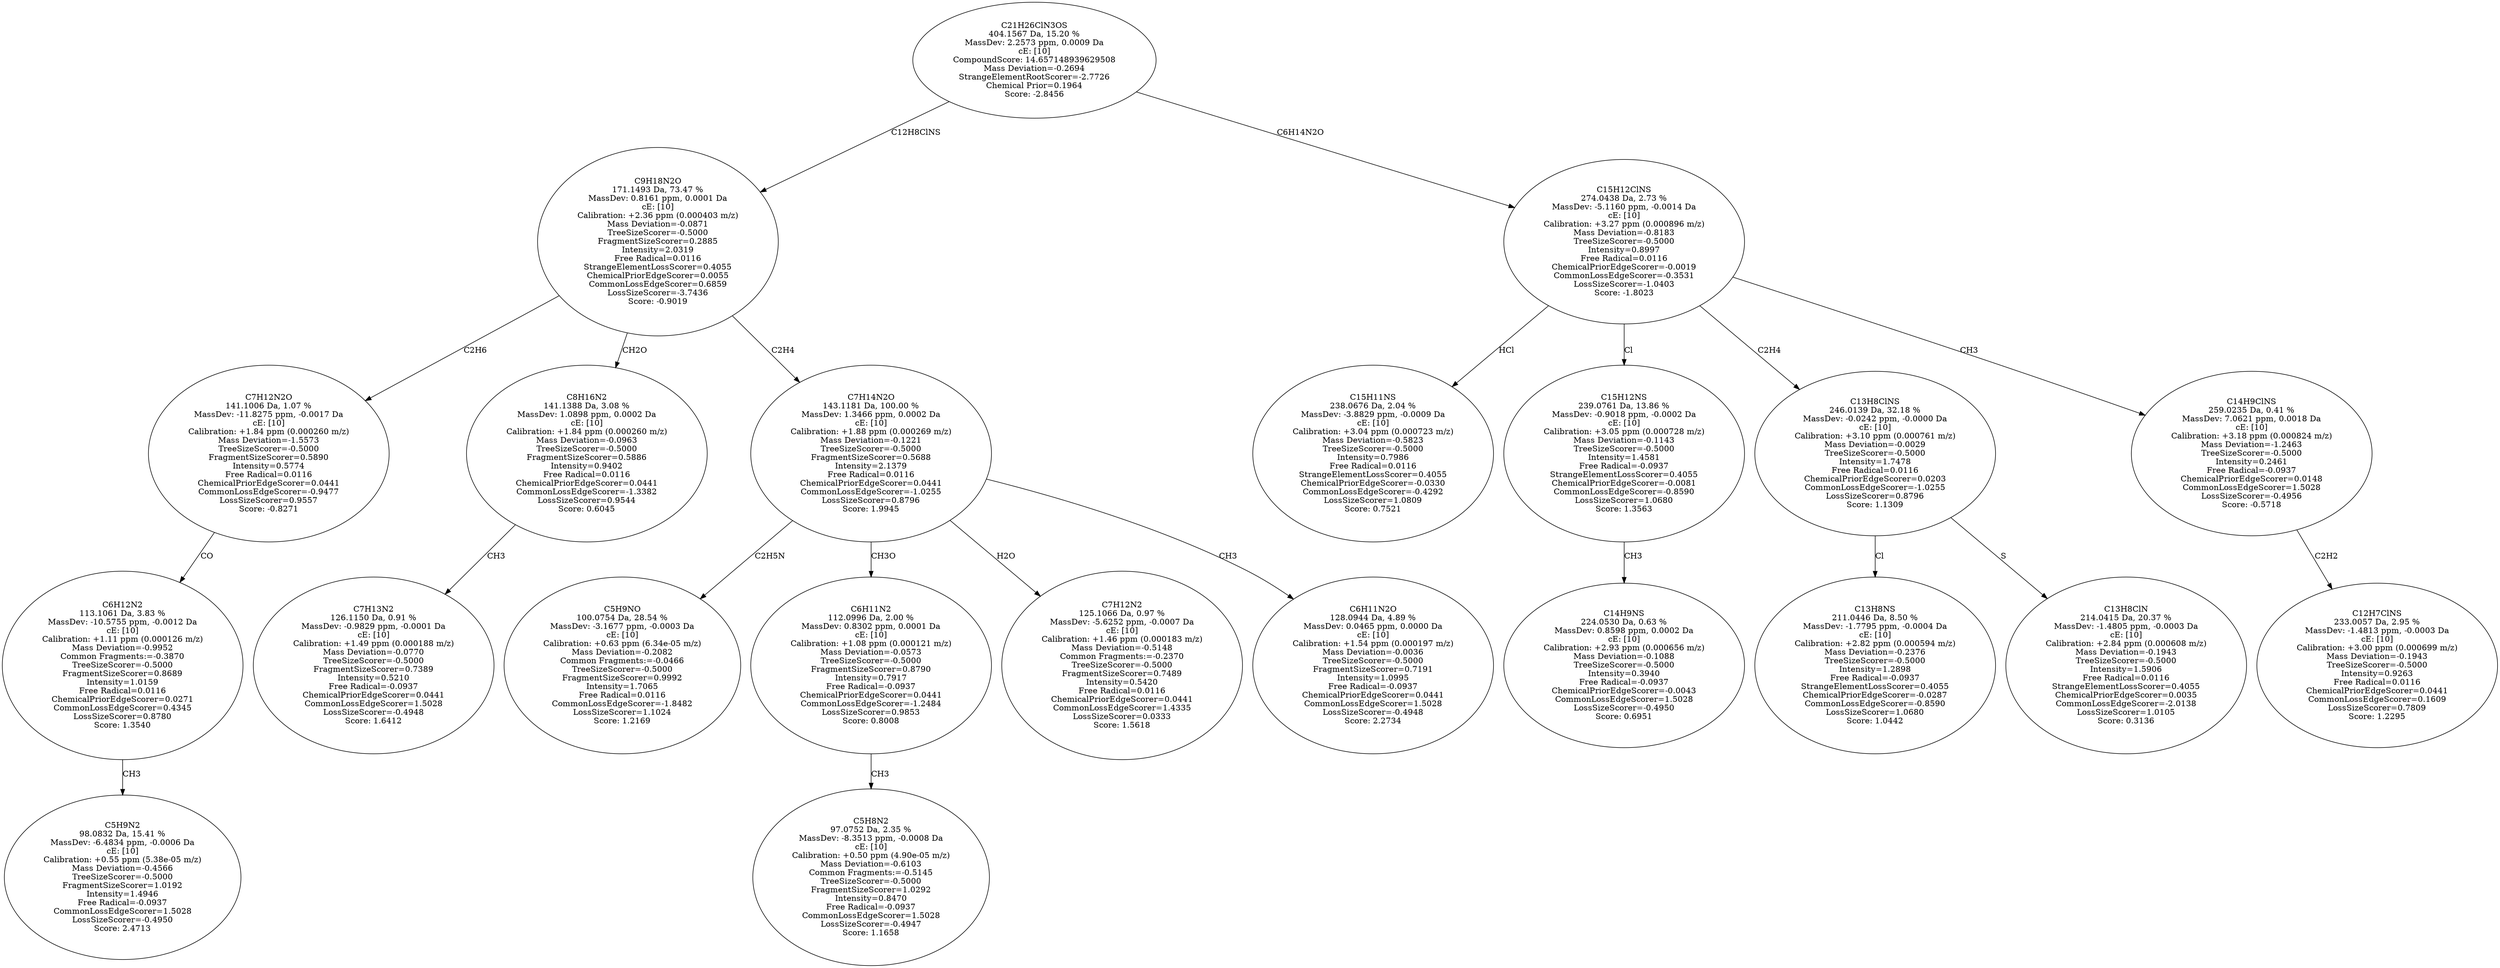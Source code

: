 strict digraph {
v1 [label="C5H9N2\n98.0832 Da, 15.41 %\nMassDev: -6.4834 ppm, -0.0006 Da\ncE: [10]\nCalibration: +0.55 ppm (5.38e-05 m/z)\nMass Deviation=-0.4566\nTreeSizeScorer=-0.5000\nFragmentSizeScorer=1.0192\nIntensity=1.4946\nFree Radical=-0.0937\nCommonLossEdgeScorer=1.5028\nLossSizeScorer=-0.4950\nScore: 2.4713"];
v2 [label="C6H12N2\n113.1061 Da, 3.83 %\nMassDev: -10.5755 ppm, -0.0012 Da\ncE: [10]\nCalibration: +1.11 ppm (0.000126 m/z)\nMass Deviation=-0.9952\nCommon Fragments:=-0.3870\nTreeSizeScorer=-0.5000\nFragmentSizeScorer=0.8689\nIntensity=1.0159\nFree Radical=0.0116\nChemicalPriorEdgeScorer=0.0271\nCommonLossEdgeScorer=0.4345\nLossSizeScorer=0.8780\nScore: 1.3540"];
v3 [label="C7H12N2O\n141.1006 Da, 1.07 %\nMassDev: -11.8275 ppm, -0.0017 Da\ncE: [10]\nCalibration: +1.84 ppm (0.000260 m/z)\nMass Deviation=-1.5573\nTreeSizeScorer=-0.5000\nFragmentSizeScorer=0.5890\nIntensity=0.5774\nFree Radical=0.0116\nChemicalPriorEdgeScorer=0.0441\nCommonLossEdgeScorer=-0.9477\nLossSizeScorer=0.9557\nScore: -0.8271"];
v4 [label="C7H13N2\n126.1150 Da, 0.91 %\nMassDev: -0.9829 ppm, -0.0001 Da\ncE: [10]\nCalibration: +1.49 ppm (0.000188 m/z)\nMass Deviation=-0.0770\nTreeSizeScorer=-0.5000\nFragmentSizeScorer=0.7389\nIntensity=0.5210\nFree Radical=-0.0937\nChemicalPriorEdgeScorer=0.0441\nCommonLossEdgeScorer=1.5028\nLossSizeScorer=-0.4948\nScore: 1.6412"];
v5 [label="C8H16N2\n141.1388 Da, 3.08 %\nMassDev: 1.0898 ppm, 0.0002 Da\ncE: [10]\nCalibration: +1.84 ppm (0.000260 m/z)\nMass Deviation=-0.0963\nTreeSizeScorer=-0.5000\nFragmentSizeScorer=0.5886\nIntensity=0.9402\nFree Radical=0.0116\nChemicalPriorEdgeScorer=0.0441\nCommonLossEdgeScorer=-1.3382\nLossSizeScorer=0.9544\nScore: 0.6045"];
v6 [label="C5H9NO\n100.0754 Da, 28.54 %\nMassDev: -3.1677 ppm, -0.0003 Da\ncE: [10]\nCalibration: +0.63 ppm (6.34e-05 m/z)\nMass Deviation=-0.2082\nCommon Fragments:=-0.0466\nTreeSizeScorer=-0.5000\nFragmentSizeScorer=0.9992\nIntensity=1.7065\nFree Radical=0.0116\nCommonLossEdgeScorer=-1.8482\nLossSizeScorer=1.1024\nScore: 1.2169"];
v7 [label="C5H8N2\n97.0752 Da, 2.35 %\nMassDev: -8.3513 ppm, -0.0008 Da\ncE: [10]\nCalibration: +0.50 ppm (4.90e-05 m/z)\nMass Deviation=-0.6103\nCommon Fragments:=-0.5145\nTreeSizeScorer=-0.5000\nFragmentSizeScorer=1.0292\nIntensity=0.8470\nFree Radical=-0.0937\nCommonLossEdgeScorer=1.5028\nLossSizeScorer=-0.4947\nScore: 1.1658"];
v8 [label="C6H11N2\n112.0996 Da, 2.00 %\nMassDev: 0.8302 ppm, 0.0001 Da\ncE: [10]\nCalibration: +1.08 ppm (0.000121 m/z)\nMass Deviation=-0.0573\nTreeSizeScorer=-0.5000\nFragmentSizeScorer=0.8790\nIntensity=0.7917\nFree Radical=-0.0937\nChemicalPriorEdgeScorer=0.0441\nCommonLossEdgeScorer=-1.2484\nLossSizeScorer=0.9853\nScore: 0.8008"];
v9 [label="C7H12N2\n125.1066 Da, 0.97 %\nMassDev: -5.6252 ppm, -0.0007 Da\ncE: [10]\nCalibration: +1.46 ppm (0.000183 m/z)\nMass Deviation=-0.5148\nCommon Fragments:=-0.2370\nTreeSizeScorer=-0.5000\nFragmentSizeScorer=0.7489\nIntensity=0.5420\nFree Radical=0.0116\nChemicalPriorEdgeScorer=0.0441\nCommonLossEdgeScorer=1.4335\nLossSizeScorer=0.0333\nScore: 1.5618"];
v10 [label="C6H11N2O\n128.0944 Da, 4.89 %\nMassDev: 0.0465 ppm, 0.0000 Da\ncE: [10]\nCalibration: +1.54 ppm (0.000197 m/z)\nMass Deviation=-0.0036\nTreeSizeScorer=-0.5000\nFragmentSizeScorer=0.7191\nIntensity=1.0995\nFree Radical=-0.0937\nChemicalPriorEdgeScorer=0.0441\nCommonLossEdgeScorer=1.5028\nLossSizeScorer=-0.4948\nScore: 2.2734"];
v11 [label="C7H14N2O\n143.1181 Da, 100.00 %\nMassDev: 1.3466 ppm, 0.0002 Da\ncE: [10]\nCalibration: +1.88 ppm (0.000269 m/z)\nMass Deviation=-0.1221\nTreeSizeScorer=-0.5000\nFragmentSizeScorer=0.5688\nIntensity=2.1379\nFree Radical=0.0116\nChemicalPriorEdgeScorer=0.0441\nCommonLossEdgeScorer=-1.0255\nLossSizeScorer=0.8796\nScore: 1.9945"];
v12 [label="C9H18N2O\n171.1493 Da, 73.47 %\nMassDev: 0.8161 ppm, 0.0001 Da\ncE: [10]\nCalibration: +2.36 ppm (0.000403 m/z)\nMass Deviation=-0.0871\nTreeSizeScorer=-0.5000\nFragmentSizeScorer=0.2885\nIntensity=2.0319\nFree Radical=0.0116\nStrangeElementLossScorer=0.4055\nChemicalPriorEdgeScorer=0.0055\nCommonLossEdgeScorer=0.6859\nLossSizeScorer=-3.7436\nScore: -0.9019"];
v13 [label="C15H11NS\n238.0676 Da, 2.04 %\nMassDev: -3.8829 ppm, -0.0009 Da\ncE: [10]\nCalibration: +3.04 ppm (0.000723 m/z)\nMass Deviation=-0.5823\nTreeSizeScorer=-0.5000\nIntensity=0.7986\nFree Radical=0.0116\nStrangeElementLossScorer=0.4055\nChemicalPriorEdgeScorer=-0.0330\nCommonLossEdgeScorer=-0.4292\nLossSizeScorer=1.0809\nScore: 0.7521"];
v14 [label="C14H9NS\n224.0530 Da, 0.63 %\nMassDev: 0.8598 ppm, 0.0002 Da\ncE: [10]\nCalibration: +2.93 ppm (0.000656 m/z)\nMass Deviation=-0.1088\nTreeSizeScorer=-0.5000\nIntensity=0.3940\nFree Radical=-0.0937\nChemicalPriorEdgeScorer=-0.0043\nCommonLossEdgeScorer=1.5028\nLossSizeScorer=-0.4950\nScore: 0.6951"];
v15 [label="C15H12NS\n239.0761 Da, 13.86 %\nMassDev: -0.9018 ppm, -0.0002 Da\ncE: [10]\nCalibration: +3.05 ppm (0.000728 m/z)\nMass Deviation=-0.1143\nTreeSizeScorer=-0.5000\nIntensity=1.4581\nFree Radical=-0.0937\nStrangeElementLossScorer=0.4055\nChemicalPriorEdgeScorer=-0.0081\nCommonLossEdgeScorer=-0.8590\nLossSizeScorer=1.0680\nScore: 1.3563"];
v16 [label="C13H8NS\n211.0446 Da, 8.50 %\nMassDev: -1.7795 ppm, -0.0004 Da\ncE: [10]\nCalibration: +2.82 ppm (0.000594 m/z)\nMass Deviation=-0.2376\nTreeSizeScorer=-0.5000\nIntensity=1.2898\nFree Radical=-0.0937\nStrangeElementLossScorer=0.4055\nChemicalPriorEdgeScorer=-0.0287\nCommonLossEdgeScorer=-0.8590\nLossSizeScorer=1.0680\nScore: 1.0442"];
v17 [label="C13H8ClN\n214.0415 Da, 20.37 %\nMassDev: -1.4805 ppm, -0.0003 Da\ncE: [10]\nCalibration: +2.84 ppm (0.000608 m/z)\nMass Deviation=-0.1943\nTreeSizeScorer=-0.5000\nIntensity=1.5906\nFree Radical=0.0116\nStrangeElementLossScorer=0.4055\nChemicalPriorEdgeScorer=0.0035\nCommonLossEdgeScorer=-2.0138\nLossSizeScorer=1.0105\nScore: 0.3136"];
v18 [label="C13H8ClNS\n246.0139 Da, 32.18 %\nMassDev: -0.0242 ppm, -0.0000 Da\ncE: [10]\nCalibration: +3.10 ppm (0.000761 m/z)\nMass Deviation=-0.0029\nTreeSizeScorer=-0.5000\nIntensity=1.7478\nFree Radical=0.0116\nChemicalPriorEdgeScorer=0.0203\nCommonLossEdgeScorer=-1.0255\nLossSizeScorer=0.8796\nScore: 1.1309"];
v19 [label="C12H7ClNS\n233.0057 Da, 2.95 %\nMassDev: -1.4813 ppm, -0.0003 Da\ncE: [10]\nCalibration: +3.00 ppm (0.000699 m/z)\nMass Deviation=-0.1943\nTreeSizeScorer=-0.5000\nIntensity=0.9263\nFree Radical=0.0116\nChemicalPriorEdgeScorer=0.0441\nCommonLossEdgeScorer=0.1609\nLossSizeScorer=0.7809\nScore: 1.2295"];
v20 [label="C14H9ClNS\n259.0235 Da, 0.41 %\nMassDev: 7.0621 ppm, 0.0018 Da\ncE: [10]\nCalibration: +3.18 ppm (0.000824 m/z)\nMass Deviation=-1.2463\nTreeSizeScorer=-0.5000\nIntensity=0.2461\nFree Radical=-0.0937\nChemicalPriorEdgeScorer=0.0148\nCommonLossEdgeScorer=1.5028\nLossSizeScorer=-0.4956\nScore: -0.5718"];
v21 [label="C15H12ClNS\n274.0438 Da, 2.73 %\nMassDev: -5.1160 ppm, -0.0014 Da\ncE: [10]\nCalibration: +3.27 ppm (0.000896 m/z)\nMass Deviation=-0.8183\nTreeSizeScorer=-0.5000\nIntensity=0.8997\nFree Radical=0.0116\nChemicalPriorEdgeScorer=-0.0019\nCommonLossEdgeScorer=-0.3531\nLossSizeScorer=-1.0403\nScore: -1.8023"];
v22 [label="C21H26ClN3OS\n404.1567 Da, 15.20 %\nMassDev: 2.2573 ppm, 0.0009 Da\ncE: [10]\nCompoundScore: 14.657148939629508\nMass Deviation=-0.2694\nStrangeElementRootScorer=-2.7726\nChemical Prior=0.1964\nScore: -2.8456"];
v2 -> v1 [label="CH3"];
v3 -> v2 [label="CO"];
v12 -> v3 [label="C2H6"];
v5 -> v4 [label="CH3"];
v12 -> v5 [label="CH2O"];
v11 -> v6 [label="C2H5N"];
v8 -> v7 [label="CH3"];
v11 -> v8 [label="CH3O"];
v11 -> v9 [label="H2O"];
v11 -> v10 [label="CH3"];
v12 -> v11 [label="C2H4"];
v22 -> v12 [label="C12H8ClNS"];
v21 -> v13 [label="HCl"];
v15 -> v14 [label="CH3"];
v21 -> v15 [label="Cl"];
v18 -> v16 [label="Cl"];
v18 -> v17 [label="S"];
v21 -> v18 [label="C2H4"];
v20 -> v19 [label="C2H2"];
v21 -> v20 [label="CH3"];
v22 -> v21 [label="C6H14N2O"];
}